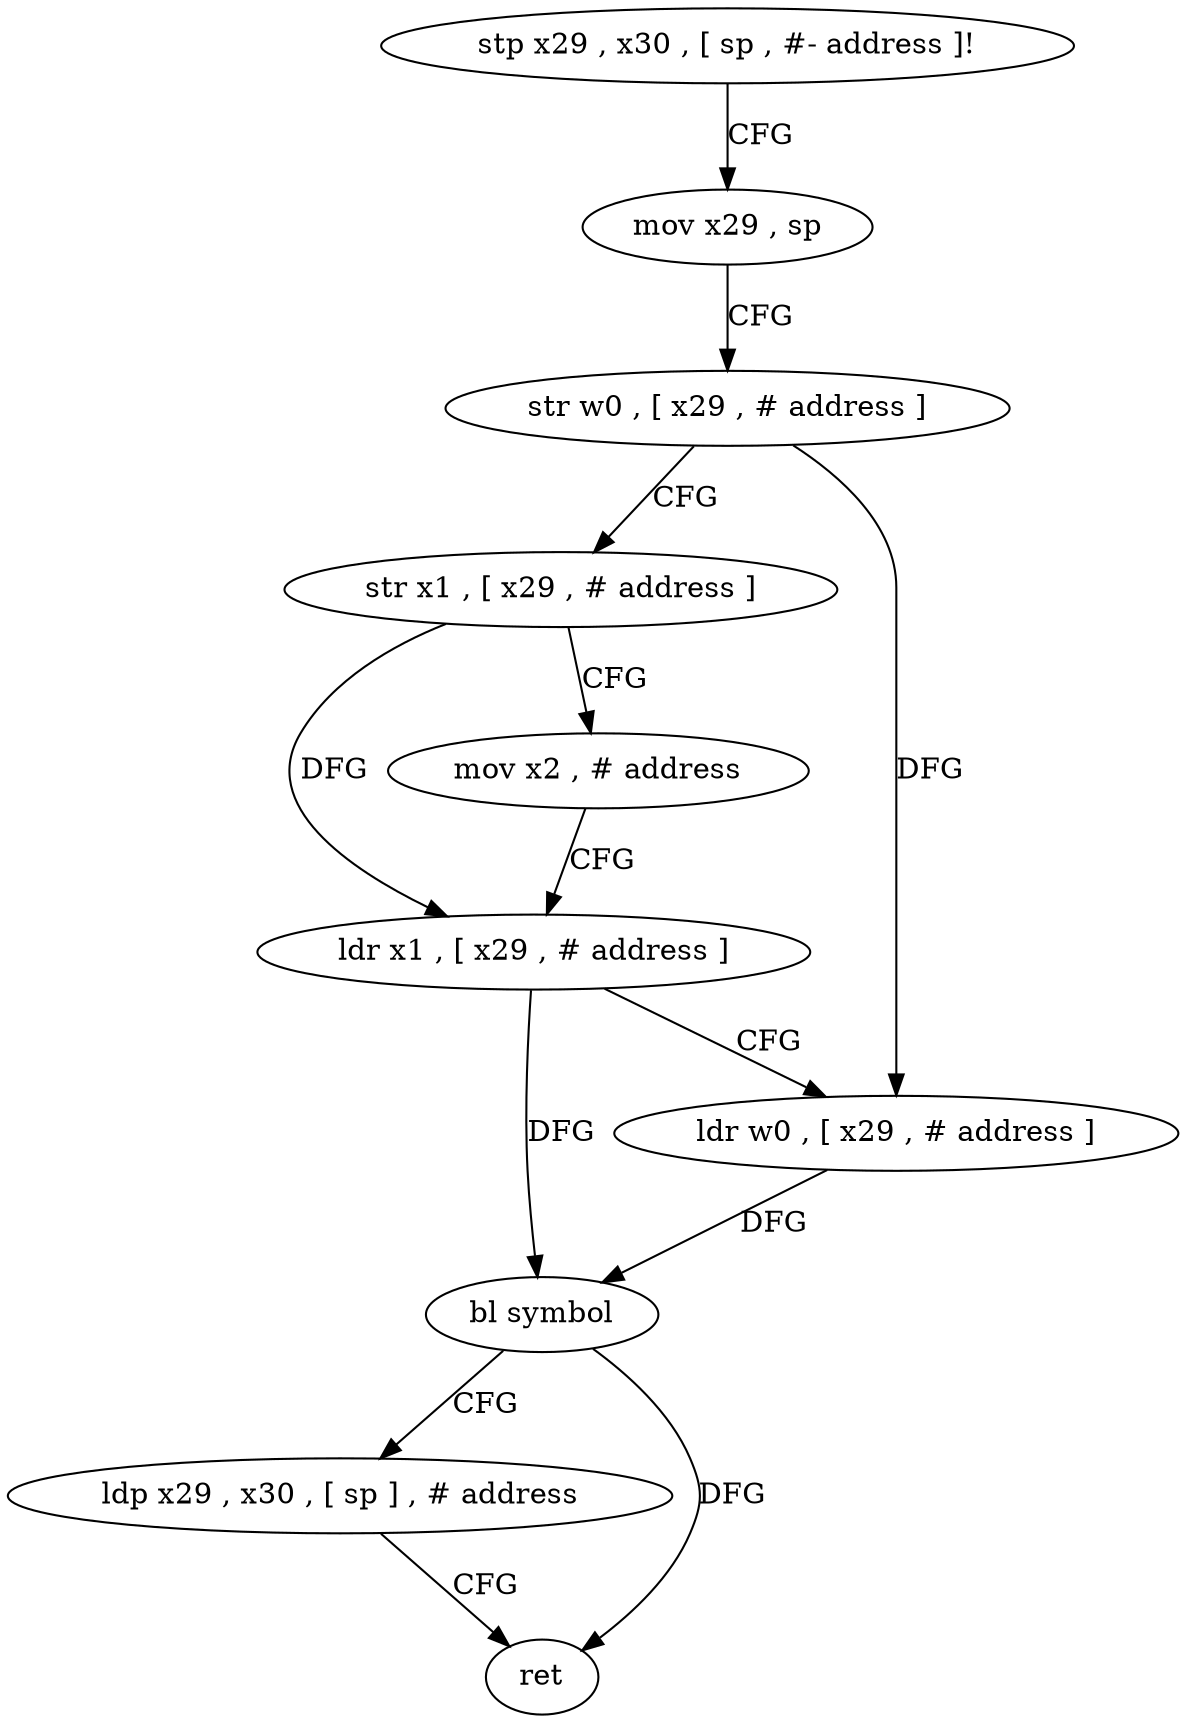 digraph "func" {
"4382308" [label = "stp x29 , x30 , [ sp , #- address ]!" ]
"4382312" [label = "mov x29 , sp" ]
"4382316" [label = "str w0 , [ x29 , # address ]" ]
"4382320" [label = "str x1 , [ x29 , # address ]" ]
"4382324" [label = "mov x2 , # address" ]
"4382328" [label = "ldr x1 , [ x29 , # address ]" ]
"4382332" [label = "ldr w0 , [ x29 , # address ]" ]
"4382336" [label = "bl symbol" ]
"4382340" [label = "ldp x29 , x30 , [ sp ] , # address" ]
"4382344" [label = "ret" ]
"4382308" -> "4382312" [ label = "CFG" ]
"4382312" -> "4382316" [ label = "CFG" ]
"4382316" -> "4382320" [ label = "CFG" ]
"4382316" -> "4382332" [ label = "DFG" ]
"4382320" -> "4382324" [ label = "CFG" ]
"4382320" -> "4382328" [ label = "DFG" ]
"4382324" -> "4382328" [ label = "CFG" ]
"4382328" -> "4382332" [ label = "CFG" ]
"4382328" -> "4382336" [ label = "DFG" ]
"4382332" -> "4382336" [ label = "DFG" ]
"4382336" -> "4382340" [ label = "CFG" ]
"4382336" -> "4382344" [ label = "DFG" ]
"4382340" -> "4382344" [ label = "CFG" ]
}
